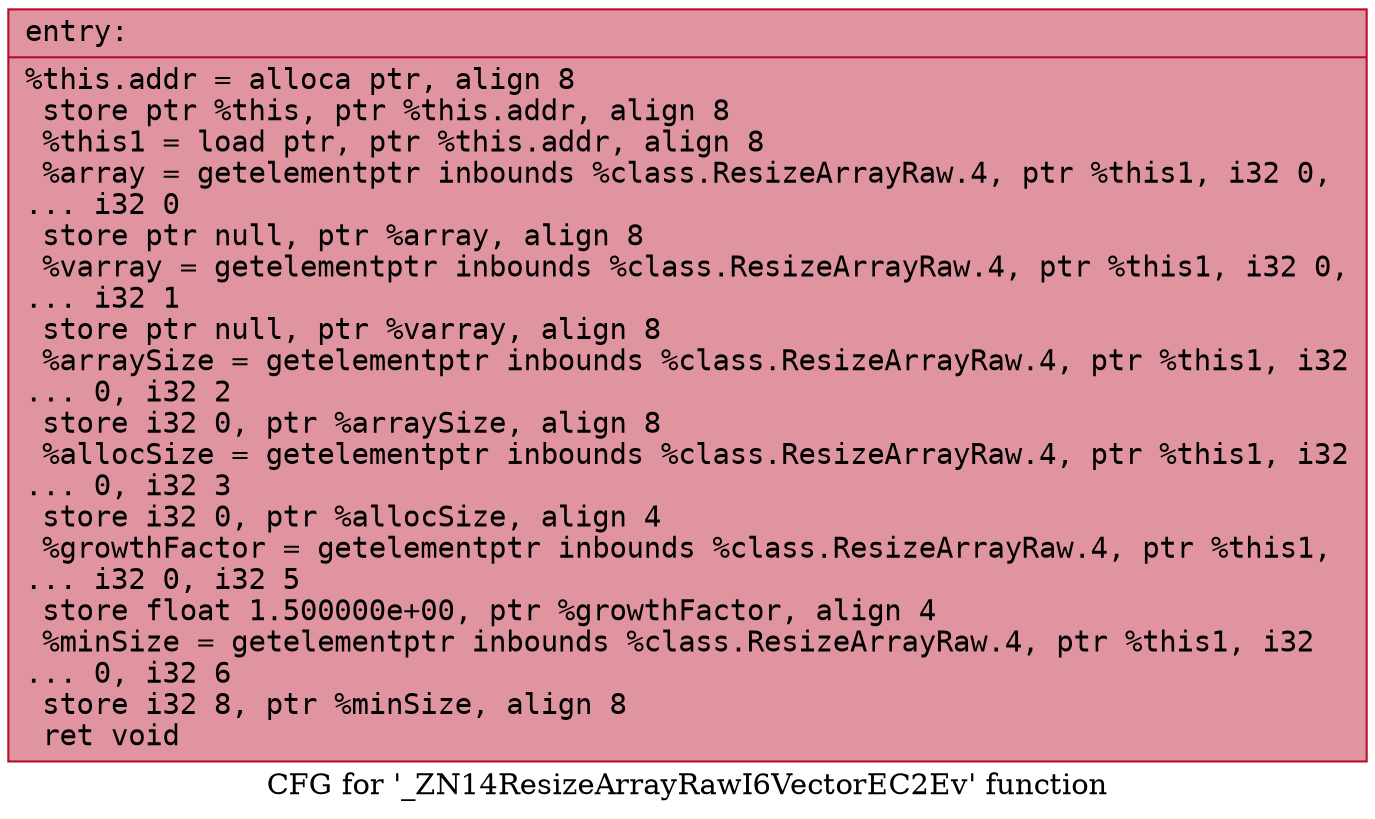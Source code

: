 digraph "CFG for '_ZN14ResizeArrayRawI6VectorEC2Ev' function" {
	label="CFG for '_ZN14ResizeArrayRawI6VectorEC2Ev' function";

	Node0x5621f7735180 [shape=record,color="#b70d28ff", style=filled, fillcolor="#b70d2870" fontname="Courier",label="{entry:\l|  %this.addr = alloca ptr, align 8\l  store ptr %this, ptr %this.addr, align 8\l  %this1 = load ptr, ptr %this.addr, align 8\l  %array = getelementptr inbounds %class.ResizeArrayRaw.4, ptr %this1, i32 0,\l... i32 0\l  store ptr null, ptr %array, align 8\l  %varray = getelementptr inbounds %class.ResizeArrayRaw.4, ptr %this1, i32 0,\l... i32 1\l  store ptr null, ptr %varray, align 8\l  %arraySize = getelementptr inbounds %class.ResizeArrayRaw.4, ptr %this1, i32\l... 0, i32 2\l  store i32 0, ptr %arraySize, align 8\l  %allocSize = getelementptr inbounds %class.ResizeArrayRaw.4, ptr %this1, i32\l... 0, i32 3\l  store i32 0, ptr %allocSize, align 4\l  %growthFactor = getelementptr inbounds %class.ResizeArrayRaw.4, ptr %this1,\l... i32 0, i32 5\l  store float 1.500000e+00, ptr %growthFactor, align 4\l  %minSize = getelementptr inbounds %class.ResizeArrayRaw.4, ptr %this1, i32\l... 0, i32 6\l  store i32 8, ptr %minSize, align 8\l  ret void\l}"];
}
